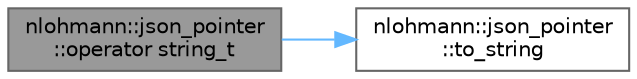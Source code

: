 digraph "nlohmann::json_pointer::operator string_t"
{
 // LATEX_PDF_SIZE
  bgcolor="transparent";
  edge [fontname=Helvetica,fontsize=10,labelfontname=Helvetica,labelfontsize=10];
  node [fontname=Helvetica,fontsize=10,shape=box,height=0.2,width=0.4];
  rankdir="LR";
  Node1 [id="Node000001",label="nlohmann::json_pointer\l::operator string_t",height=0.2,width=0.4,color="gray40", fillcolor="grey60", style="filled", fontcolor="black",tooltip="return a string representation of the JSON pointer"];
  Node1 -> Node2 [id="edge3_Node000001_Node000002",color="steelblue1",style="solid",tooltip=" "];
  Node2 [id="Node000002",label="nlohmann::json_pointer\l::to_string",height=0.2,width=0.4,color="grey40", fillcolor="white", style="filled",URL="$classnlohmann_1_1json__pointer.html#ab2c6132c50ff78bedc3d8ab6db6f23a1",tooltip="return a string representation of the JSON pointer"];
}
